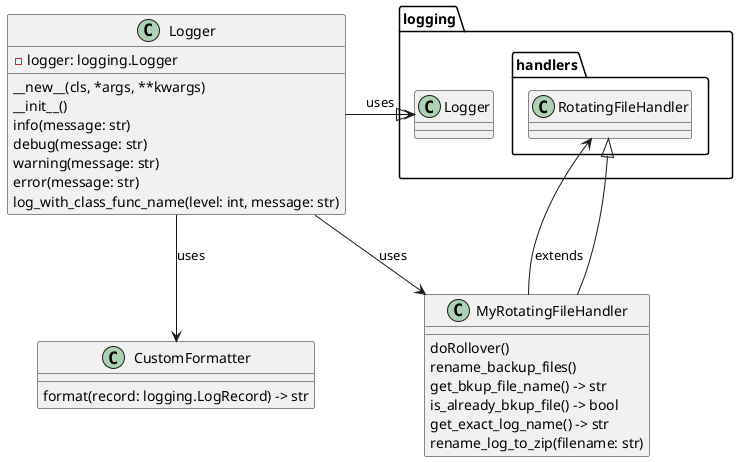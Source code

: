 @startuml
' my_logger 모듈 클래스 다이어그램

class Logger {
    - logger: logging.Logger
    __new__(cls, *args, **kwargs)
    __init__()
    info(message: str)
    debug(message: str)
    warning(message: str)
    error(message: str)
    log_with_class_func_name(level: int, message: str)
}

class MyRotatingFileHandler {
    doRollover()
    rename_backup_files()
    get_bkup_file_name() -> str
    is_already_bkup_file() -> bool
    get_exact_log_name() -> str
    rename_log_to_zip(filename: str)
}

class CustomFormatter {
    format(record: logging.LogRecord) -> str
}

Logger --> logging.Logger : uses
Logger --> MyRotatingFileHandler : uses
Logger --> CustomFormatter : uses
MyRotatingFileHandler --> logging.handlers.RotatingFileHandler : extends
logging.Logger <|-- Logger
logging.handlers.RotatingFileHandler <|-- MyRotatingFileHandler

@enduml
